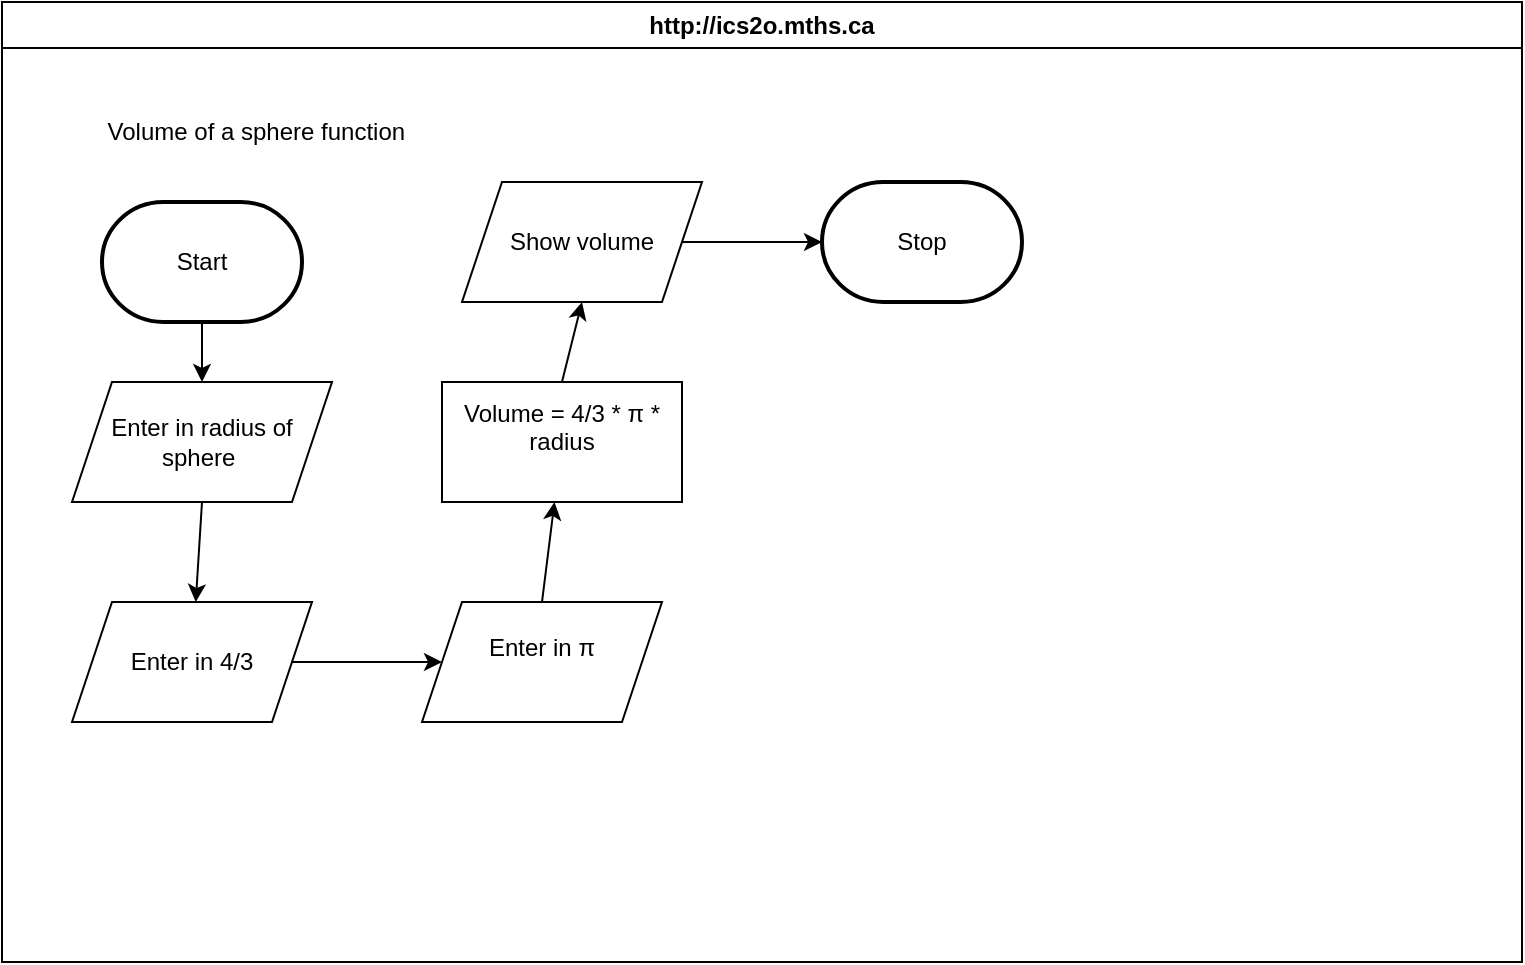 <mxfile>
    <diagram id="HIP3nbAZw_EuaXWnEj3U" name="Page-1">
        <mxGraphModel dx="1146" dy="692" grid="1" gridSize="10" guides="1" tooltips="1" connect="1" arrows="1" fold="1" page="1" pageScale="1" pageWidth="850" pageHeight="1100" math="0" shadow="0">
            <root>
                <mxCell id="0"/>
                <mxCell id="1" parent="0"/>
                <mxCell id="7" value="http://ics2o.mths.ca" style="swimlane;whiteSpace=wrap;html=1;" parent="1" vertex="1">
                    <mxGeometry x="30" y="60" width="760" height="480" as="geometry"/>
                </mxCell>
                <mxCell id="16" style="edgeStyle=none;html=1;exitX=0.5;exitY=1;exitDx=0;exitDy=0;exitPerimeter=0;entryX=0.5;entryY=0;entryDx=0;entryDy=0;fontFamily=Helvetica;fontSize=12;fontColor=#F0F0F0;" parent="7" source="9" target="10" edge="1">
                    <mxGeometry relative="1" as="geometry"/>
                </mxCell>
                <mxCell id="9" value="Start" style="strokeWidth=2;html=1;shape=mxgraph.flowchart.terminator;whiteSpace=wrap;" parent="7" vertex="1">
                    <mxGeometry x="50" y="100" width="100" height="60" as="geometry"/>
                </mxCell>
                <mxCell id="19" style="edgeStyle=none;html=1;exitX=1;exitY=0.5;exitDx=0;exitDy=0;entryX=0;entryY=0.5;entryDx=0;entryDy=0;fontFamily=Helvetica;fontSize=12;fontColor=#F0F0F0;" parent="7" source="11" target="12" edge="1">
                    <mxGeometry relative="1" as="geometry"/>
                </mxCell>
                <mxCell id="11" value="Enter in 4/3" style="shape=parallelogram;perimeter=parallelogramPerimeter;whiteSpace=wrap;html=1;fixedSize=1;" parent="7" vertex="1">
                    <mxGeometry x="35" y="300" width="120" height="60" as="geometry"/>
                </mxCell>
                <mxCell id="18" style="edgeStyle=none;html=1;exitX=0.5;exitY=1;exitDx=0;exitDy=0;fontFamily=Helvetica;fontSize=12;fontColor=#F0F0F0;" parent="7" source="10" target="11" edge="1">
                    <mxGeometry relative="1" as="geometry"/>
                </mxCell>
                <mxCell id="10" value="Enter in radius of sphere&amp;nbsp;" style="shape=parallelogram;perimeter=parallelogramPerimeter;whiteSpace=wrap;html=1;fixedSize=1;" parent="7" vertex="1">
                    <mxGeometry x="35" y="190" width="130" height="60" as="geometry"/>
                </mxCell>
                <mxCell id="21" style="edgeStyle=none;html=1;exitX=0.5;exitY=0;exitDx=0;exitDy=0;fontFamily=Helvetica;fontSize=12;fontColor=#F0F0F0;" parent="7" source="12" target="13" edge="1">
                    <mxGeometry relative="1" as="geometry"/>
                </mxCell>
                <mxCell id="12" value="&lt;font style=&quot;font-size: 12px;&quot;&gt;Enter in&amp;nbsp;&lt;span style=&quot;font-variant-ligatures: none; text-align: left;&quot;&gt;π&lt;/span&gt;&lt;br&gt;&amp;nbsp;&lt;/font&gt;" style="shape=parallelogram;perimeter=parallelogramPerimeter;whiteSpace=wrap;html=1;fixedSize=1;" parent="7" vertex="1">
                    <mxGeometry x="210" y="300" width="120" height="60" as="geometry"/>
                </mxCell>
                <mxCell id="22" style="edgeStyle=none;html=1;exitX=0.5;exitY=0;exitDx=0;exitDy=0;entryX=0.5;entryY=1;entryDx=0;entryDy=0;fontFamily=Helvetica;fontSize=12;fontColor=#F0F0F0;" parent="7" source="13" target="14" edge="1">
                    <mxGeometry relative="1" as="geometry"/>
                </mxCell>
                <mxCell id="13" value="&lt;font style=&quot;background-color: rgb(255, 255, 255);&quot; color=&quot;#000000&quot;&gt;Volume = 4/3&lt;font style=&quot;font-size: 12px;&quot;&gt;&amp;nbsp;*&amp;nbsp;&lt;span style=&quot;font-variant-ligatures: none; text-align: left;&quot;&gt;π * radius&lt;/span&gt;&lt;/font&gt;&lt;br&gt;&lt;/font&gt;&amp;nbsp;" style="rounded=0;whiteSpace=wrap;html=1;fontColor=#F0F0F0;" parent="7" vertex="1">
                    <mxGeometry x="220" y="190" width="120" height="60" as="geometry"/>
                </mxCell>
                <mxCell id="15" value="&lt;font style=&quot;background-color: rgb(255, 255, 255);&quot; color=&quot;#000000&quot;&gt;Stop&lt;/font&gt;" style="strokeWidth=2;html=1;shape=mxgraph.flowchart.terminator;whiteSpace=wrap;fontFamily=Helvetica;fontSize=12;fontColor=#F0F0F0;" parent="7" vertex="1">
                    <mxGeometry x="410" y="90" width="100" height="60" as="geometry"/>
                </mxCell>
                <mxCell id="8" value="Volume of a sphere function&amp;nbsp;&amp;nbsp;" style="text;html=1;align=center;verticalAlign=middle;resizable=0;points=[];autosize=1;strokeColor=none;fillColor=none;" parent="7" vertex="1">
                    <mxGeometry x="40" y="50" width="180" height="30" as="geometry"/>
                </mxCell>
                <mxCell id="23" style="edgeStyle=none;html=1;exitX=1;exitY=0.5;exitDx=0;exitDy=0;entryX=0;entryY=0.5;entryDx=0;entryDy=0;entryPerimeter=0;fontFamily=Helvetica;fontSize=12;fontColor=#F0F0F0;" parent="7" source="14" target="15" edge="1">
                    <mxGeometry relative="1" as="geometry"/>
                </mxCell>
                <mxCell id="14" value="&lt;font style=&quot;background-color: rgb(255, 255, 255);&quot; color=&quot;#000000&quot;&gt;Show volume&lt;/font&gt;" style="shape=parallelogram;perimeter=parallelogramPerimeter;whiteSpace=wrap;html=1;fixedSize=1;fontFamily=Helvetica;fontSize=12;fontColor=#F0F0F0;" parent="7" vertex="1">
                    <mxGeometry x="230" y="90" width="120" height="60" as="geometry"/>
                </mxCell>
            </root>
        </mxGraphModel>
    </diagram>
</mxfile>